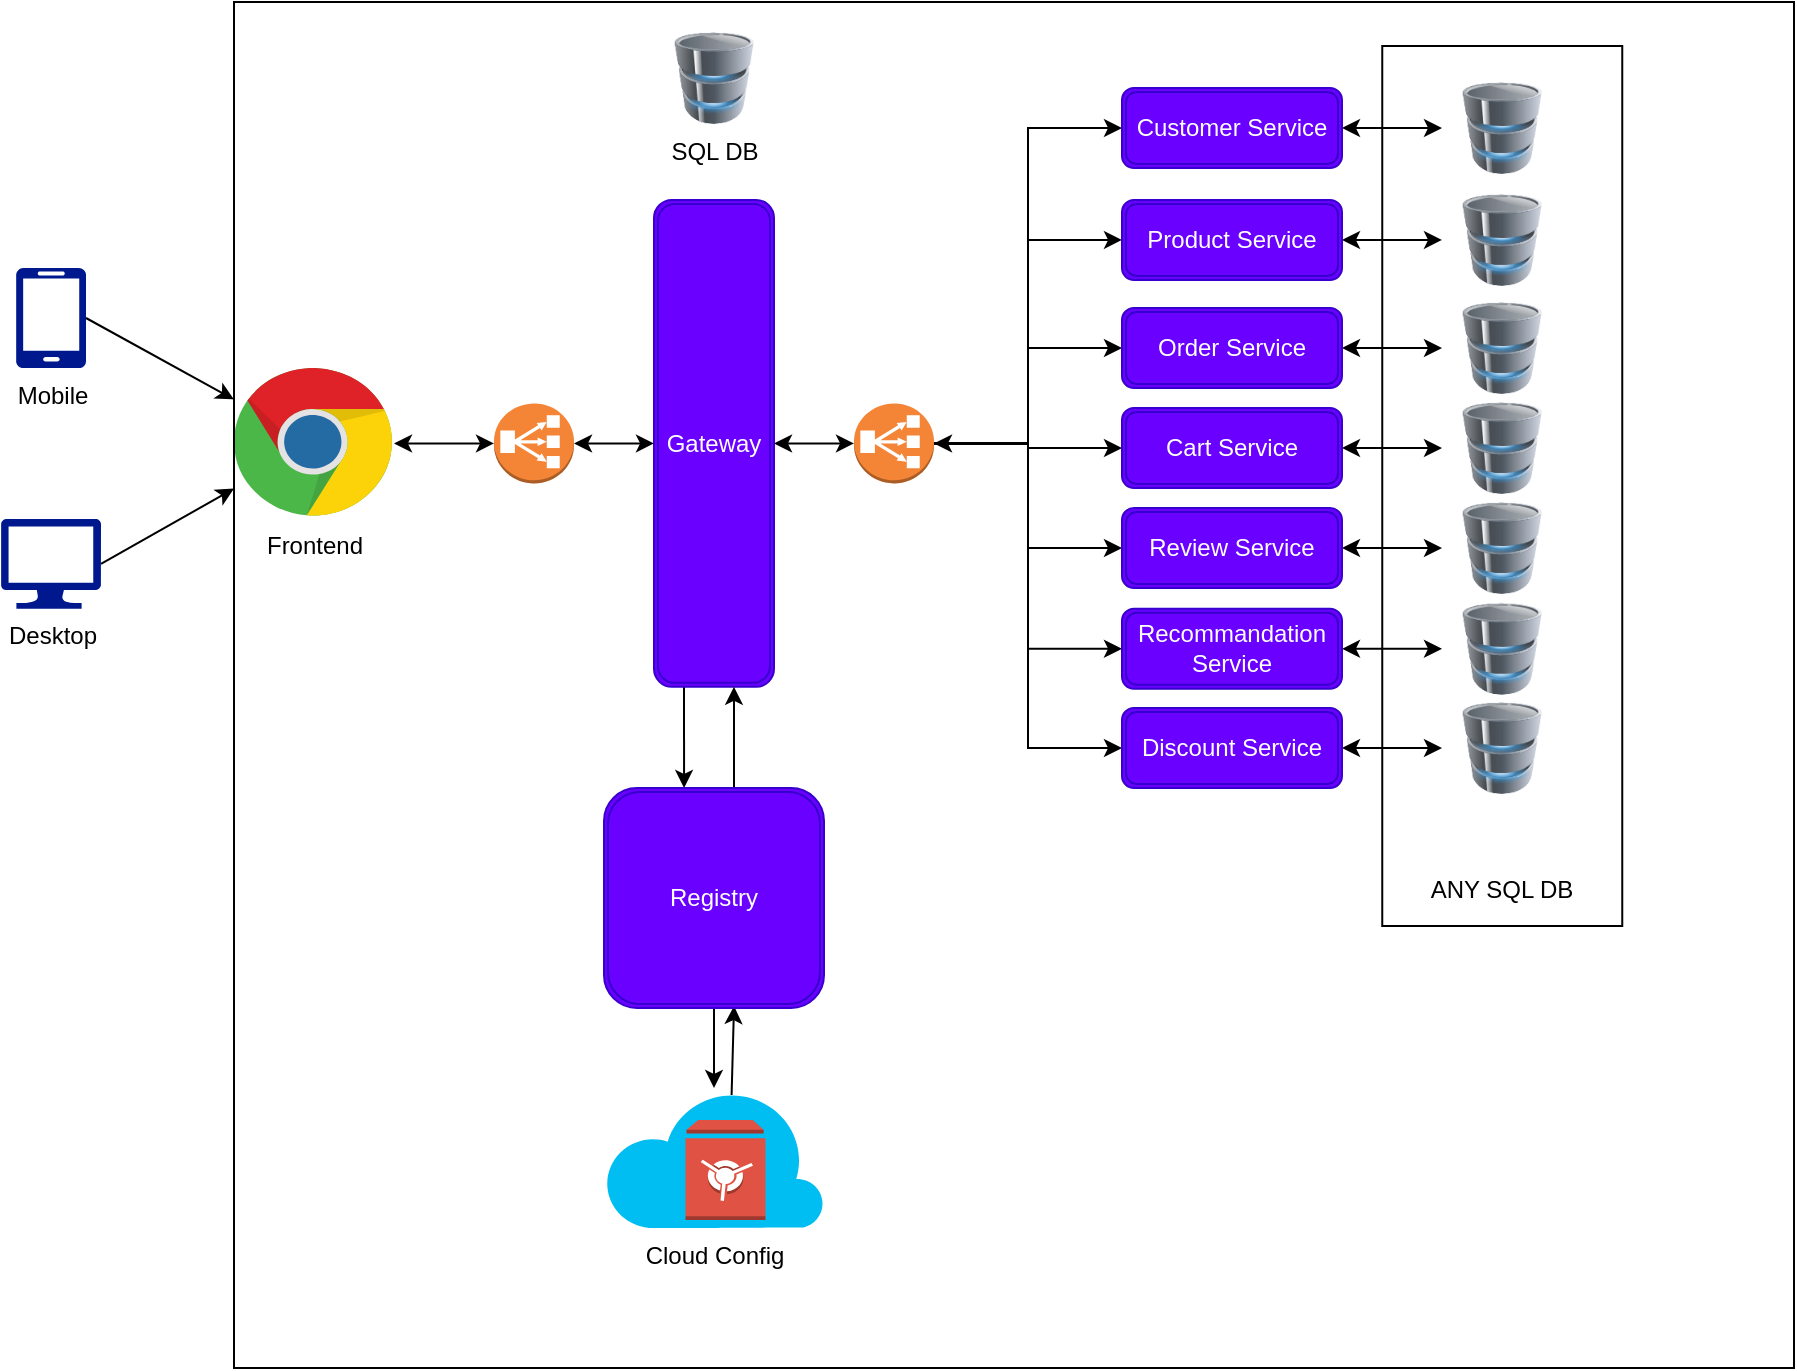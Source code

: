 <mxfile version="21.3.6" type="device">
  <diagram name="Page-1" id="pVDJ08PGTzTla5cZZKs6">
    <mxGraphModel dx="-605" dy="2067" grid="1" gridSize="10" guides="1" tooltips="1" connect="1" arrows="1" fold="1" page="1" pageScale="1" pageWidth="1600" pageHeight="900" math="0" shadow="0">
      <root>
        <mxCell id="0" />
        <mxCell id="1" parent="0" />
        <mxCell id="eKpWZAVrKWwC39PAopYn-83" style="edgeStyle=orthogonalEdgeStyle;rounded=0;orthogonalLoop=1;jettySize=auto;html=1;exitX=0.25;exitY=1;exitDx=0;exitDy=0;entryX=0.364;entryY=0;entryDx=0;entryDy=0;entryPerimeter=0;" edge="1" parent="1" source="eKpWZAVrKWwC39PAopYn-59" target="eKpWZAVrKWwC39PAopYn-79">
          <mxGeometry relative="1" as="geometry" />
        </mxCell>
        <mxCell id="eKpWZAVrKWwC39PAopYn-107" style="edgeStyle=orthogonalEdgeStyle;rounded=0;orthogonalLoop=1;jettySize=auto;html=1;exitX=1;exitY=0.5;exitDx=0;exitDy=0;entryX=0;entryY=0.5;entryDx=0;entryDy=0;entryPerimeter=0;startArrow=classic;startFill=1;" edge="1" parent="1" source="eKpWZAVrKWwC39PAopYn-59" target="eKpWZAVrKWwC39PAopYn-74">
          <mxGeometry relative="1" as="geometry" />
        </mxCell>
        <mxCell id="eKpWZAVrKWwC39PAopYn-59" value="Gateway" style="shape=ext;double=1;rounded=1;whiteSpace=wrap;html=1;fillColor=#6a00ff;fontColor=#ffffff;strokeColor=#3700CC;gradientColor=none;" vertex="1" parent="1">
          <mxGeometry x="1990" y="85.98" width="60" height="243.45" as="geometry" />
        </mxCell>
        <mxCell id="eKpWZAVrKWwC39PAopYn-63" value="" style="image;html=1;image=img/lib/clip_art/computers/Database_128x128.png" vertex="1" parent="1">
          <mxGeometry x="2384" y="27" width="60.25" height="46" as="geometry" />
        </mxCell>
        <mxCell id="eKpWZAVrKWwC39PAopYn-81" style="rounded=0;orthogonalLoop=1;jettySize=auto;html=1;exitX=0.58;exitY=0.05;exitDx=0;exitDy=0;exitPerimeter=0;entryX=0.591;entryY=0.991;entryDx=0;entryDy=0;entryPerimeter=0;" edge="1" parent="1" source="eKpWZAVrKWwC39PAopYn-65" target="eKpWZAVrKWwC39PAopYn-79">
          <mxGeometry relative="1" as="geometry" />
        </mxCell>
        <mxCell id="eKpWZAVrKWwC39PAopYn-65" value="Cloud Config" style="verticalLabelPosition=bottom;html=1;verticalAlign=top;align=center;strokeColor=none;fillColor=#00BEF2;shape=mxgraph.azure.cloud;" vertex="1" parent="1">
          <mxGeometry x="1965" y="530" width="110" height="70" as="geometry" />
        </mxCell>
        <mxCell id="eKpWZAVrKWwC39PAopYn-125" style="rounded=0;orthogonalLoop=1;jettySize=auto;html=1;exitX=1;exitY=0.5;exitDx=0;exitDy=0;exitPerimeter=0;" edge="1" parent="1" source="eKpWZAVrKWwC39PAopYn-67" target="eKpWZAVrKWwC39PAopYn-77">
          <mxGeometry relative="1" as="geometry" />
        </mxCell>
        <mxCell id="eKpWZAVrKWwC39PAopYn-67" value="Mobile" style="sketch=0;aspect=fixed;pointerEvents=1;shadow=0;dashed=0;html=1;strokeColor=none;labelPosition=center;verticalLabelPosition=bottom;verticalAlign=top;align=center;fillColor=#00188D;shape=mxgraph.azure.mobile" vertex="1" parent="1">
          <mxGeometry x="1671" y="120" width="35" height="50" as="geometry" />
        </mxCell>
        <mxCell id="eKpWZAVrKWwC39PAopYn-126" style="rounded=0;orthogonalLoop=1;jettySize=auto;html=1;exitX=1;exitY=0.5;exitDx=0;exitDy=0;exitPerimeter=0;" edge="1" parent="1" source="eKpWZAVrKWwC39PAopYn-68" target="eKpWZAVrKWwC39PAopYn-77">
          <mxGeometry relative="1" as="geometry" />
        </mxCell>
        <mxCell id="eKpWZAVrKWwC39PAopYn-68" value="Desktop" style="sketch=0;aspect=fixed;pointerEvents=1;shadow=0;dashed=0;html=1;strokeColor=none;labelPosition=center;verticalLabelPosition=bottom;verticalAlign=top;align=center;fillColor=#00188D;shape=mxgraph.azure.computer" vertex="1" parent="1">
          <mxGeometry x="1663.5" y="245.4" width="50" height="45" as="geometry" />
        </mxCell>
        <mxCell id="eKpWZAVrKWwC39PAopYn-108" style="edgeStyle=orthogonalEdgeStyle;rounded=0;orthogonalLoop=1;jettySize=auto;html=1;exitX=1;exitY=0.5;exitDx=0;exitDy=0;exitPerimeter=0;entryX=0;entryY=0.5;entryDx=0;entryDy=0;startArrow=classic;startFill=1;" edge="1" parent="1" source="eKpWZAVrKWwC39PAopYn-74" target="eKpWZAVrKWwC39PAopYn-92">
          <mxGeometry relative="1" as="geometry" />
        </mxCell>
        <mxCell id="eKpWZAVrKWwC39PAopYn-109" style="edgeStyle=orthogonalEdgeStyle;rounded=0;orthogonalLoop=1;jettySize=auto;html=1;exitX=1;exitY=0.5;exitDx=0;exitDy=0;exitPerimeter=0;entryX=0;entryY=0.5;entryDx=0;entryDy=0;" edge="1" parent="1" source="eKpWZAVrKWwC39PAopYn-74" target="eKpWZAVrKWwC39PAopYn-84">
          <mxGeometry relative="1" as="geometry" />
        </mxCell>
        <mxCell id="eKpWZAVrKWwC39PAopYn-111" style="edgeStyle=orthogonalEdgeStyle;rounded=0;orthogonalLoop=1;jettySize=auto;html=1;exitX=1;exitY=0.5;exitDx=0;exitDy=0;exitPerimeter=0;entryX=0;entryY=0.5;entryDx=0;entryDy=0;" edge="1" parent="1" source="eKpWZAVrKWwC39PAopYn-74" target="eKpWZAVrKWwC39PAopYn-88">
          <mxGeometry relative="1" as="geometry" />
        </mxCell>
        <mxCell id="eKpWZAVrKWwC39PAopYn-112" style="edgeStyle=orthogonalEdgeStyle;rounded=0;orthogonalLoop=1;jettySize=auto;html=1;exitX=1;exitY=0.5;exitDx=0;exitDy=0;exitPerimeter=0;entryX=0;entryY=0.5;entryDx=0;entryDy=0;" edge="1" parent="1" source="eKpWZAVrKWwC39PAopYn-74" target="eKpWZAVrKWwC39PAopYn-89">
          <mxGeometry relative="1" as="geometry" />
        </mxCell>
        <mxCell id="eKpWZAVrKWwC39PAopYn-113" style="edgeStyle=orthogonalEdgeStyle;rounded=0;orthogonalLoop=1;jettySize=auto;html=1;exitX=1;exitY=0.5;exitDx=0;exitDy=0;exitPerimeter=0;entryX=0;entryY=0.5;entryDx=0;entryDy=0;" edge="1" parent="1" source="eKpWZAVrKWwC39PAopYn-74" target="eKpWZAVrKWwC39PAopYn-90">
          <mxGeometry relative="1" as="geometry" />
        </mxCell>
        <mxCell id="eKpWZAVrKWwC39PAopYn-114" style="edgeStyle=orthogonalEdgeStyle;rounded=0;orthogonalLoop=1;jettySize=auto;html=1;exitX=1;exitY=0.5;exitDx=0;exitDy=0;exitPerimeter=0;entryX=0;entryY=0.5;entryDx=0;entryDy=0;" edge="1" parent="1" source="eKpWZAVrKWwC39PAopYn-74" target="eKpWZAVrKWwC39PAopYn-91">
          <mxGeometry relative="1" as="geometry" />
        </mxCell>
        <mxCell id="eKpWZAVrKWwC39PAopYn-123" style="edgeStyle=orthogonalEdgeStyle;rounded=0;orthogonalLoop=1;jettySize=auto;html=1;exitX=1;exitY=0.5;exitDx=0;exitDy=0;exitPerimeter=0;entryX=0;entryY=0.5;entryDx=0;entryDy=0;" edge="1" parent="1" source="eKpWZAVrKWwC39PAopYn-74" target="eKpWZAVrKWwC39PAopYn-121">
          <mxGeometry relative="1" as="geometry" />
        </mxCell>
        <mxCell id="eKpWZAVrKWwC39PAopYn-74" value="" style="outlineConnect=0;dashed=0;verticalLabelPosition=bottom;verticalAlign=top;align=center;html=1;shape=mxgraph.aws3.classic_load_balancer;fillColor=#F58536;gradientColor=none;" vertex="1" parent="1">
          <mxGeometry x="2090" y="187.7" width="40" height="40" as="geometry" />
        </mxCell>
        <mxCell id="eKpWZAVrKWwC39PAopYn-104" style="edgeStyle=orthogonalEdgeStyle;rounded=0;orthogonalLoop=1;jettySize=auto;html=1;exitX=1;exitY=0.5;exitDx=0;exitDy=0;exitPerimeter=0;entryX=0;entryY=0.5;entryDx=0;entryDy=0;startArrow=classic;startFill=1;" edge="1" parent="1" source="eKpWZAVrKWwC39PAopYn-75" target="eKpWZAVrKWwC39PAopYn-59">
          <mxGeometry relative="1" as="geometry" />
        </mxCell>
        <mxCell id="eKpWZAVrKWwC39PAopYn-106" style="edgeStyle=orthogonalEdgeStyle;rounded=0;orthogonalLoop=1;jettySize=auto;html=1;exitX=0;exitY=0.5;exitDx=0;exitDy=0;exitPerimeter=0;endArrow=classic;endFill=1;startArrow=classic;startFill=1;" edge="1" parent="1" source="eKpWZAVrKWwC39PAopYn-75" target="eKpWZAVrKWwC39PAopYn-77">
          <mxGeometry relative="1" as="geometry" />
        </mxCell>
        <mxCell id="eKpWZAVrKWwC39PAopYn-75" value="" style="outlineConnect=0;dashed=0;verticalLabelPosition=bottom;verticalAlign=top;align=center;html=1;shape=mxgraph.aws3.classic_load_balancer;fillColor=#F58536;gradientColor=none;" vertex="1" parent="1">
          <mxGeometry x="1910" y="187.7" width="40" height="40" as="geometry" />
        </mxCell>
        <mxCell id="eKpWZAVrKWwC39PAopYn-77" value="Frontend" style="dashed=0;outlineConnect=0;html=1;align=center;labelPosition=center;verticalLabelPosition=bottom;verticalAlign=top;shape=mxgraph.weblogos.chrome" vertex="1" parent="1">
          <mxGeometry x="1780" y="170" width="80" height="75.4" as="geometry" />
        </mxCell>
        <mxCell id="eKpWZAVrKWwC39PAopYn-80" style="edgeStyle=orthogonalEdgeStyle;rounded=0;orthogonalLoop=1;jettySize=auto;html=1;exitX=0.5;exitY=1;exitDx=0;exitDy=0;" edge="1" parent="1" source="eKpWZAVrKWwC39PAopYn-79" target="eKpWZAVrKWwC39PAopYn-65">
          <mxGeometry relative="1" as="geometry">
            <mxPoint x="1970" y="520" as="targetPoint" />
          </mxGeometry>
        </mxCell>
        <mxCell id="eKpWZAVrKWwC39PAopYn-82" style="edgeStyle=orthogonalEdgeStyle;rounded=0;orthogonalLoop=1;jettySize=auto;html=1;exitX=0.5;exitY=0;exitDx=0;exitDy=0;" edge="1" parent="1" source="eKpWZAVrKWwC39PAopYn-79" target="eKpWZAVrKWwC39PAopYn-59">
          <mxGeometry relative="1" as="geometry">
            <Array as="points">
              <mxPoint x="2030" y="380" />
            </Array>
          </mxGeometry>
        </mxCell>
        <mxCell id="eKpWZAVrKWwC39PAopYn-79" value="Registry" style="shape=ext;double=1;rounded=1;whiteSpace=wrap;html=1;fillColor=#6a00ff;fontColor=#ffffff;strokeColor=#3700CC;gradientColor=none;" vertex="1" parent="1">
          <mxGeometry x="1965" y="380" width="110" height="110" as="geometry" />
        </mxCell>
        <mxCell id="eKpWZAVrKWwC39PAopYn-116" style="edgeStyle=orthogonalEdgeStyle;rounded=0;orthogonalLoop=1;jettySize=auto;html=1;exitX=1;exitY=0.5;exitDx=0;exitDy=0;startArrow=classic;startFill=1;" edge="1" parent="1" source="eKpWZAVrKWwC39PAopYn-84" target="eKpWZAVrKWwC39PAopYn-96">
          <mxGeometry relative="1" as="geometry" />
        </mxCell>
        <mxCell id="eKpWZAVrKWwC39PAopYn-84" value="Product Service" style="shape=ext;double=1;rounded=1;whiteSpace=wrap;html=1;fillColor=#6a00ff;fontColor=#ffffff;strokeColor=#3700CC;gradientColor=none;" vertex="1" parent="1">
          <mxGeometry x="2224" y="85.98" width="110" height="40" as="geometry" />
        </mxCell>
        <mxCell id="eKpWZAVrKWwC39PAopYn-117" style="edgeStyle=orthogonalEdgeStyle;rounded=0;orthogonalLoop=1;jettySize=auto;html=1;exitX=1;exitY=0.5;exitDx=0;exitDy=0;startArrow=classic;startFill=1;" edge="1" parent="1" source="eKpWZAVrKWwC39PAopYn-88" target="eKpWZAVrKWwC39PAopYn-97">
          <mxGeometry relative="1" as="geometry" />
        </mxCell>
        <mxCell id="eKpWZAVrKWwC39PAopYn-88" value="Order Service" style="shape=ext;double=1;rounded=1;whiteSpace=wrap;html=1;fillColor=#6a00ff;fontColor=#ffffff;strokeColor=#3700CC;gradientColor=none;" vertex="1" parent="1">
          <mxGeometry x="2224" y="140" width="110" height="40" as="geometry" />
        </mxCell>
        <mxCell id="eKpWZAVrKWwC39PAopYn-118" style="edgeStyle=orthogonalEdgeStyle;rounded=0;orthogonalLoop=1;jettySize=auto;html=1;exitX=1;exitY=0.5;exitDx=0;exitDy=0;startArrow=classic;startFill=1;" edge="1" parent="1" source="eKpWZAVrKWwC39PAopYn-89" target="eKpWZAVrKWwC39PAopYn-98">
          <mxGeometry relative="1" as="geometry" />
        </mxCell>
        <mxCell id="eKpWZAVrKWwC39PAopYn-89" value="Cart Service" style="shape=ext;double=1;rounded=1;whiteSpace=wrap;html=1;fillColor=#6a00ff;fontColor=#ffffff;strokeColor=#3700CC;gradientColor=none;" vertex="1" parent="1">
          <mxGeometry x="2224" y="190" width="110" height="40" as="geometry" />
        </mxCell>
        <mxCell id="eKpWZAVrKWwC39PAopYn-119" style="edgeStyle=orthogonalEdgeStyle;rounded=0;orthogonalLoop=1;jettySize=auto;html=1;exitX=1;exitY=0.5;exitDx=0;exitDy=0;startArrow=classic;startFill=1;" edge="1" parent="1" source="eKpWZAVrKWwC39PAopYn-90" target="eKpWZAVrKWwC39PAopYn-99">
          <mxGeometry relative="1" as="geometry" />
        </mxCell>
        <mxCell id="eKpWZAVrKWwC39PAopYn-90" value="Review Service" style="shape=ext;double=1;rounded=1;whiteSpace=wrap;html=1;fillColor=#6a00ff;fontColor=#ffffff;strokeColor=#3700CC;gradientColor=none;" vertex="1" parent="1">
          <mxGeometry x="2224" y="240" width="110" height="40" as="geometry" />
        </mxCell>
        <mxCell id="eKpWZAVrKWwC39PAopYn-120" style="edgeStyle=orthogonalEdgeStyle;rounded=0;orthogonalLoop=1;jettySize=auto;html=1;exitX=1;exitY=0.5;exitDx=0;exitDy=0;startArrow=classic;startFill=1;" edge="1" parent="1" source="eKpWZAVrKWwC39PAopYn-91" target="eKpWZAVrKWwC39PAopYn-100">
          <mxGeometry relative="1" as="geometry" />
        </mxCell>
        <mxCell id="eKpWZAVrKWwC39PAopYn-91" value="Recommandation Service" style="shape=ext;double=1;rounded=1;whiteSpace=wrap;html=1;fillColor=#6a00ff;fontColor=#ffffff;strokeColor=#3700CC;gradientColor=none;" vertex="1" parent="1">
          <mxGeometry x="2224" y="290.4" width="110" height="40" as="geometry" />
        </mxCell>
        <mxCell id="eKpWZAVrKWwC39PAopYn-115" style="edgeStyle=orthogonalEdgeStyle;rounded=0;orthogonalLoop=1;jettySize=auto;html=1;exitX=1;exitY=0.5;exitDx=0;exitDy=0;startArrow=classic;startFill=1;" edge="1" parent="1" source="eKpWZAVrKWwC39PAopYn-92" target="eKpWZAVrKWwC39PAopYn-63">
          <mxGeometry relative="1" as="geometry" />
        </mxCell>
        <mxCell id="eKpWZAVrKWwC39PAopYn-92" value="Customer Service" style="shape=ext;double=1;rounded=1;whiteSpace=wrap;html=1;fillColor=#6a00ff;fontColor=#ffffff;strokeColor=#3700CC;gradientColor=none;" vertex="1" parent="1">
          <mxGeometry x="2224" y="30" width="110" height="40" as="geometry" />
        </mxCell>
        <mxCell id="eKpWZAVrKWwC39PAopYn-96" value="" style="image;html=1;image=img/lib/clip_art/computers/Database_128x128.png" vertex="1" parent="1">
          <mxGeometry x="2384" y="82.98" width="60.25" height="46" as="geometry" />
        </mxCell>
        <mxCell id="eKpWZAVrKWwC39PAopYn-97" value="" style="image;html=1;image=img/lib/clip_art/computers/Database_128x128.png" vertex="1" parent="1">
          <mxGeometry x="2384" y="137" width="60.25" height="46" as="geometry" />
        </mxCell>
        <mxCell id="eKpWZAVrKWwC39PAopYn-98" value="" style="image;html=1;image=img/lib/clip_art/computers/Database_128x128.png" vertex="1" parent="1">
          <mxGeometry x="2384" y="187" width="60.25" height="46" as="geometry" />
        </mxCell>
        <mxCell id="eKpWZAVrKWwC39PAopYn-99" value="" style="image;html=1;image=img/lib/clip_art/computers/Database_128x128.png" vertex="1" parent="1">
          <mxGeometry x="2384" y="237" width="60.25" height="46" as="geometry" />
        </mxCell>
        <mxCell id="eKpWZAVrKWwC39PAopYn-100" value="" style="image;html=1;image=img/lib/clip_art/computers/Database_128x128.png" vertex="1" parent="1">
          <mxGeometry x="2384" y="287.4" width="60.25" height="46" as="geometry" />
        </mxCell>
        <mxCell id="eKpWZAVrKWwC39PAopYn-101" value="SQL DB" style="image;html=1;image=img/lib/clip_art/computers/Database_128x128.png" vertex="1" parent="1">
          <mxGeometry x="1990" y="2" width="60.25" height="46" as="geometry" />
        </mxCell>
        <mxCell id="eKpWZAVrKWwC39PAopYn-102" value="" style="outlineConnect=0;dashed=0;verticalLabelPosition=bottom;verticalAlign=top;align=center;html=1;shape=mxgraph.aws3.vault;fillColor=#E05243;gradientColor=none;" vertex="1" parent="1">
          <mxGeometry x="2005.74" y="546" width="40" height="50" as="geometry" />
        </mxCell>
        <mxCell id="eKpWZAVrKWwC39PAopYn-127" style="edgeStyle=orthogonalEdgeStyle;rounded=0;orthogonalLoop=1;jettySize=auto;html=1;exitX=1;exitY=0.5;exitDx=0;exitDy=0;startArrow=classic;startFill=1;" edge="1" parent="1" source="eKpWZAVrKWwC39PAopYn-121" target="eKpWZAVrKWwC39PAopYn-122">
          <mxGeometry relative="1" as="geometry" />
        </mxCell>
        <mxCell id="eKpWZAVrKWwC39PAopYn-121" value="Discount Service" style="shape=ext;double=1;rounded=1;whiteSpace=wrap;html=1;fillColor=#6a00ff;fontColor=#ffffff;strokeColor=#3700CC;gradientColor=none;" vertex="1" parent="1">
          <mxGeometry x="2224" y="340" width="110" height="40" as="geometry" />
        </mxCell>
        <mxCell id="eKpWZAVrKWwC39PAopYn-122" value="" style="image;html=1;image=img/lib/clip_art/computers/Database_128x128.png" vertex="1" parent="1">
          <mxGeometry x="2384" y="337" width="60.25" height="46" as="geometry" />
        </mxCell>
        <mxCell id="eKpWZAVrKWwC39PAopYn-128" value="&lt;br&gt;&lt;br&gt;&lt;br&gt;&lt;br&gt;&lt;br&gt;&lt;br&gt;&lt;br&gt;&lt;br&gt;&lt;br&gt;&lt;br&gt;&lt;br&gt;&lt;br&gt;&lt;br&gt;&lt;br&gt;&lt;br&gt;&lt;br&gt;&lt;br&gt;&lt;br&gt;&lt;br&gt;&lt;br&gt;&lt;br&gt;&lt;br&gt;&lt;br&gt;&lt;br&gt;&lt;br&gt;&lt;br&gt;&lt;br&gt;&lt;br&gt;ANY SQL DB" style="rounded=0;whiteSpace=wrap;html=1;fillColor=none;" vertex="1" parent="1">
          <mxGeometry x="2354.13" y="9" width="120" height="440" as="geometry" />
        </mxCell>
        <mxCell id="eKpWZAVrKWwC39PAopYn-131" value="" style="rounded=0;whiteSpace=wrap;html=1;fillColor=none;" vertex="1" parent="1">
          <mxGeometry x="1780" y="-13" width="780" height="683" as="geometry" />
        </mxCell>
      </root>
    </mxGraphModel>
  </diagram>
</mxfile>
